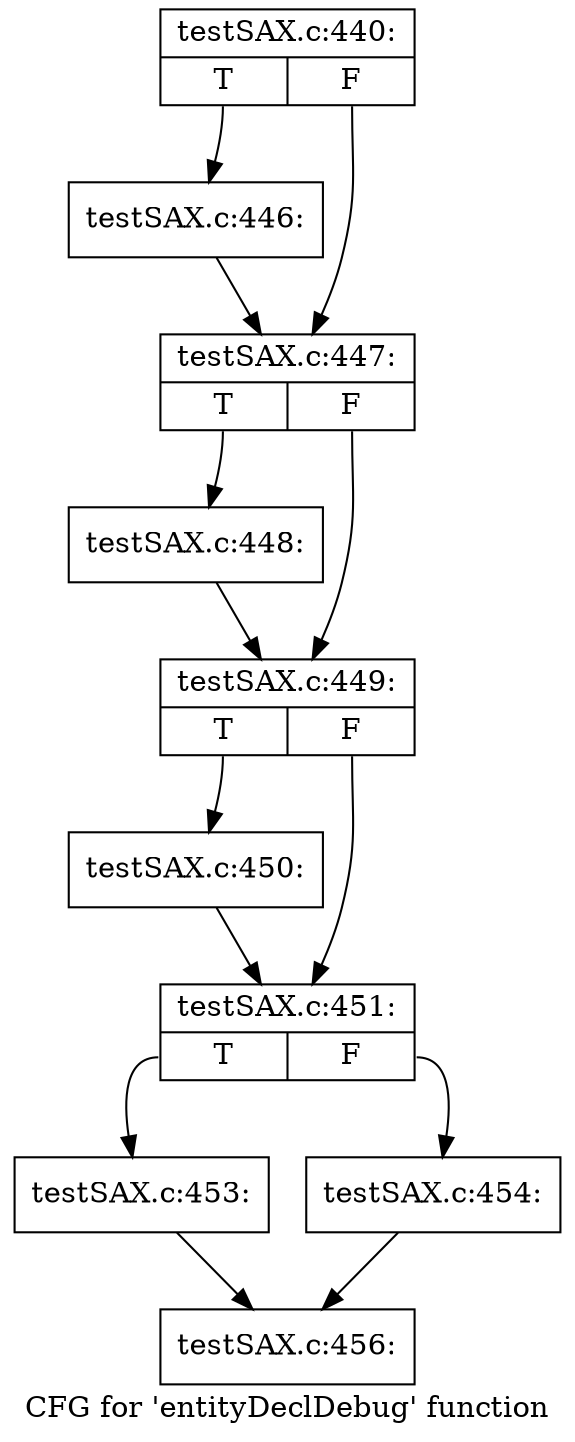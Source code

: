 digraph "CFG for 'entityDeclDebug' function" {
	label="CFG for 'entityDeclDebug' function";

	Node0x4424710 [shape=record,label="{testSAX.c:440:|{<s0>T|<s1>F}}"];
	Node0x4424710:s0 -> Node0x4468000;
	Node0x4424710:s1 -> Node0x4468050;
	Node0x4468000 [shape=record,label="{testSAX.c:446:}"];
	Node0x4468000 -> Node0x4468050;
	Node0x4468050 [shape=record,label="{testSAX.c:447:|{<s0>T|<s1>F}}"];
	Node0x4468050:s0 -> Node0x4481e10;
	Node0x4468050:s1 -> Node0x4481e60;
	Node0x4481e10 [shape=record,label="{testSAX.c:448:}"];
	Node0x4481e10 -> Node0x4481e60;
	Node0x4481e60 [shape=record,label="{testSAX.c:449:|{<s0>T|<s1>F}}"];
	Node0x4481e60:s0 -> Node0x446a980;
	Node0x4481e60:s1 -> Node0x44823e0;
	Node0x446a980 [shape=record,label="{testSAX.c:450:}"];
	Node0x446a980 -> Node0x44823e0;
	Node0x44823e0 [shape=record,label="{testSAX.c:451:|{<s0>T|<s1>F}}"];
	Node0x44823e0:s0 -> Node0x4482ac0;
	Node0x44823e0:s1 -> Node0x4482b10;
	Node0x4482ac0 [shape=record,label="{testSAX.c:453:}"];
	Node0x4482ac0 -> Node0x447fe80;
	Node0x4482b10 [shape=record,label="{testSAX.c:454:}"];
	Node0x4482b10 -> Node0x447fe80;
	Node0x447fe80 [shape=record,label="{testSAX.c:456:}"];
}
